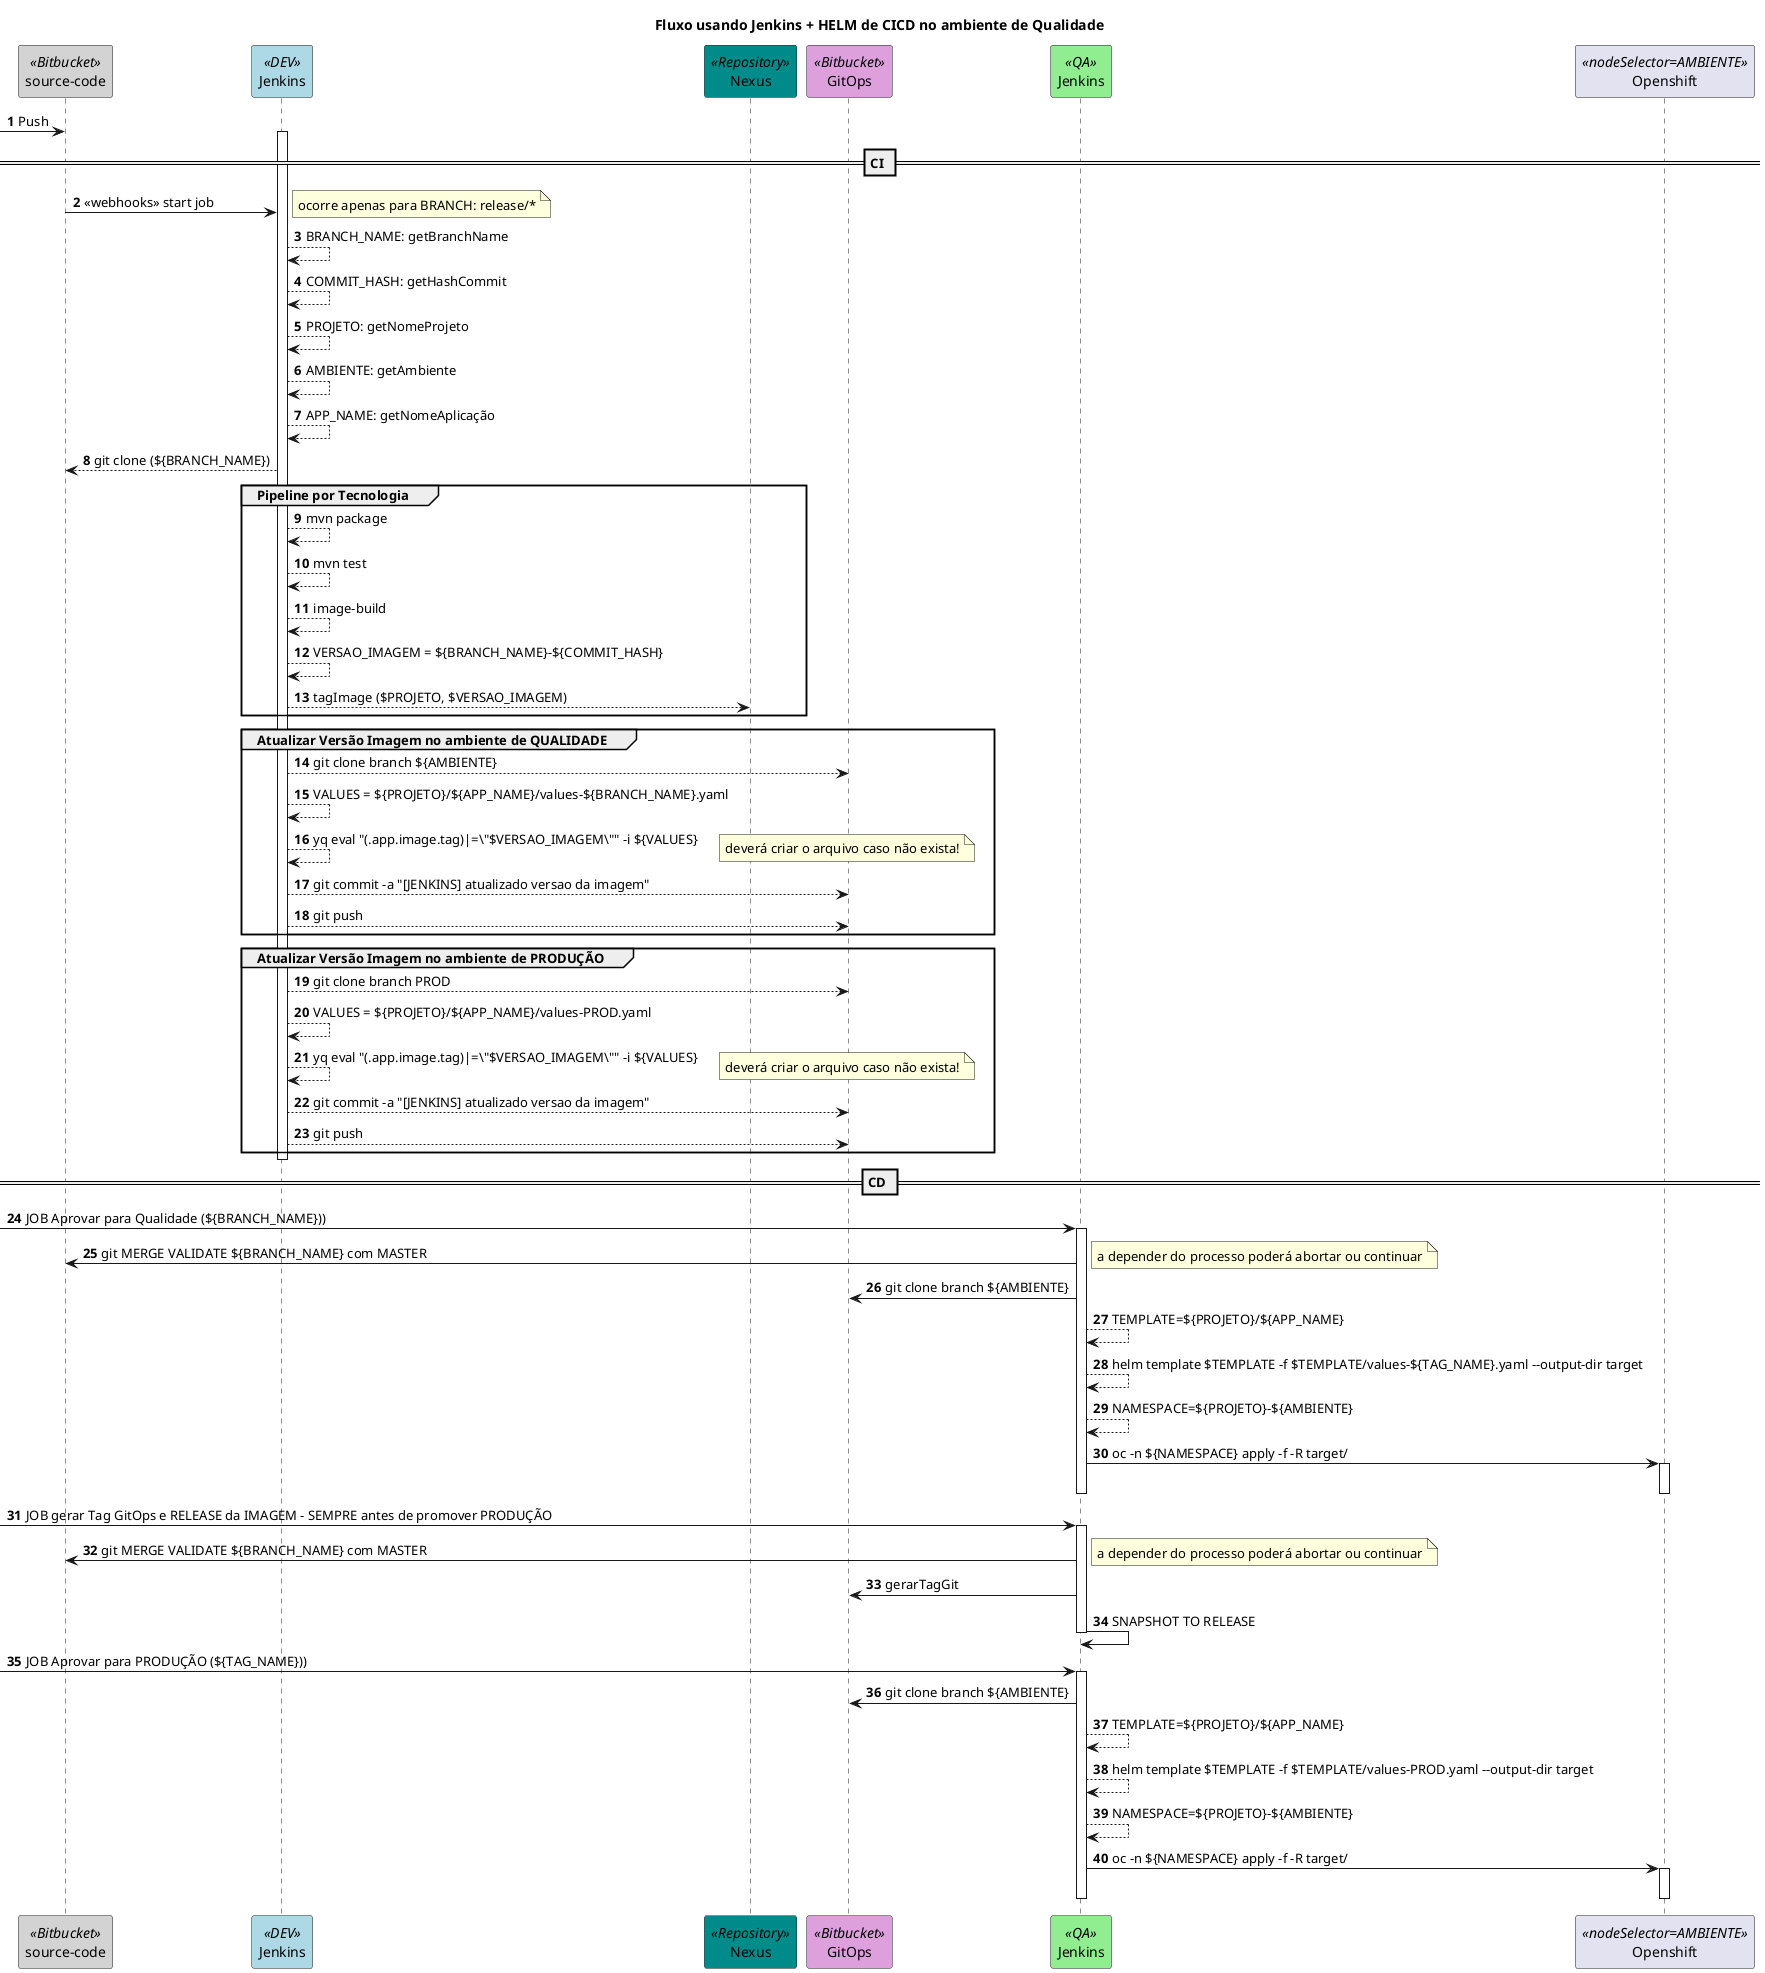 @startuml

title Fluxo usando Jenkins + HELM de CICD no ambiente de Qualidade

autonumber

participant "source-code" as source << Bitbucket >> #LightGrey
participant "Jenkins" as jenkinsDev << DEV >> #LightBlue
participant Nexus as nexus << Repository >> #DarkCyan
participant "GitOps" as config << Bitbucket >> #Plum
participant "Jenkins" as jenkinsProd<< QA >> #LightGreen
participant "Openshift" as ocp << nodeSelector=AMBIENTE >>

[-> source: Push
activate jenkinsDev
== CI ==
source -> jenkinsDev: <<webhooks>> start job
note right: ocorre apenas para BRANCH: release/*

    jenkinsDev --> jenkinsDev: BRANCH_NAME: getBranchName
    jenkinsDev --> jenkinsDev: COMMIT_HASH: getHashCommit
    jenkinsDev --> jenkinsDev: PROJETO: getNomeProjeto
    jenkinsDev --> jenkinsDev: AMBIENTE: getAmbiente
    jenkinsDev --> jenkinsDev: APP_NAME: getNomeAplicação
    jenkinsDev --> source: git clone (${BRANCH_NAME})
group Pipeline por Tecnologia
    jenkinsDev --> jenkinsDev: mvn package
    jenkinsDev --> jenkinsDev: mvn test
    jenkinsDev --> jenkinsDev: image-build
    jenkinsDev --> jenkinsDev: VERSAO_IMAGEM = ${BRANCH_NAME}-${COMMIT_HASH}
    jenkinsDev --> nexus: tagImage ($PROJETO, $VERSAO_IMAGEM)
end

group Atualizar Versão Imagem no ambiente de QUALIDADE
    jenkinsDev --> config: git clone branch ${AMBIENTE}
    jenkinsDev --> jenkinsDev: VALUES = ${PROJETO}/${APP_NAME}/values-${BRANCH_NAME}.yaml
    jenkinsDev --> jenkinsDev: yq eval "(.app.image.tag)|=\"$VERSAO_IMAGEM\"" -i ${VALUES}
    note right: deverá criar o arquivo caso não exista!

    jenkinsDev --> config: git commit -a "[JENKINS] atualizado versao da imagem"
    jenkinsDev --> config: git push
end

group Atualizar Versão Imagem no ambiente de PRODUÇÃO
    jenkinsDev --> config: git clone branch PROD
    jenkinsDev --> jenkinsDev: VALUES = ${PROJETO}/${APP_NAME}/values-PROD.yaml
    jenkinsDev --> jenkinsDev: yq eval "(.app.image.tag)|=\"$VERSAO_IMAGEM\"" -i ${VALUES}
    note right: deverá criar o arquivo caso não exista!

    jenkinsDev --> config: git commit -a "[JENKINS] atualizado versao da imagem"
    jenkinsDev --> config: git push
end

deactivate jenkinsDev

== CD ==
[-> jenkinsProd: JOB Aprovar para Qualidade (${BRANCH_NAME}))
activate jenkinsProd

jenkinsProd -> source: git MERGE VALIDATE ${BRANCH_NAME} com MASTER
note right: a depender do processo poderá abortar ou continuar

jenkinsProd -> config: git clone branch ${AMBIENTE}
jenkinsProd --> jenkinsProd: TEMPLATE=${PROJETO}/${APP_NAME}
jenkinsProd --> jenkinsProd: helm template $TEMPLATE -f $TEMPLATE/values-${TAG_NAME}.yaml --output-dir target

jenkinsProd --> jenkinsProd: NAMESPACE=${PROJETO}-${AMBIENTE}
jenkinsProd -> ocp: oc -n ${NAMESPACE} apply -f -R target/
activate ocp
deactivate ocp
deactivate jenkinsProd

[->jenkinsProd: JOB gerar Tag GitOps e RELEASE da IMAGEM - SEMPRE antes de promover PRODUÇÃO
activate jenkinsProd
jenkinsProd -> source: git MERGE VALIDATE ${BRANCH_NAME} com MASTER
note right: a depender do processo poderá abortar ou continuar

jenkinsProd -> config: gerarTagGit
jenkinsProd -> jenkinsProd: SNAPSHOT TO RELEASE
deactivate jenkinsProd

[-> jenkinsProd: JOB Aprovar para PRODUÇÃO (${TAG_NAME}))
activate jenkinsProd

jenkinsProd -> config: git clone branch ${AMBIENTE}
jenkinsProd --> jenkinsProd: TEMPLATE=${PROJETO}/${APP_NAME}
jenkinsProd --> jenkinsProd: helm template $TEMPLATE -f $TEMPLATE/values-PROD.yaml --output-dir target

jenkinsProd --> jenkinsProd: NAMESPACE=${PROJETO}-${AMBIENTE}
jenkinsProd -> ocp: oc -n ${NAMESPACE} apply -f -R target/
activate ocp
deactivate ocp
deactivate jenkinsProd

@enduml
